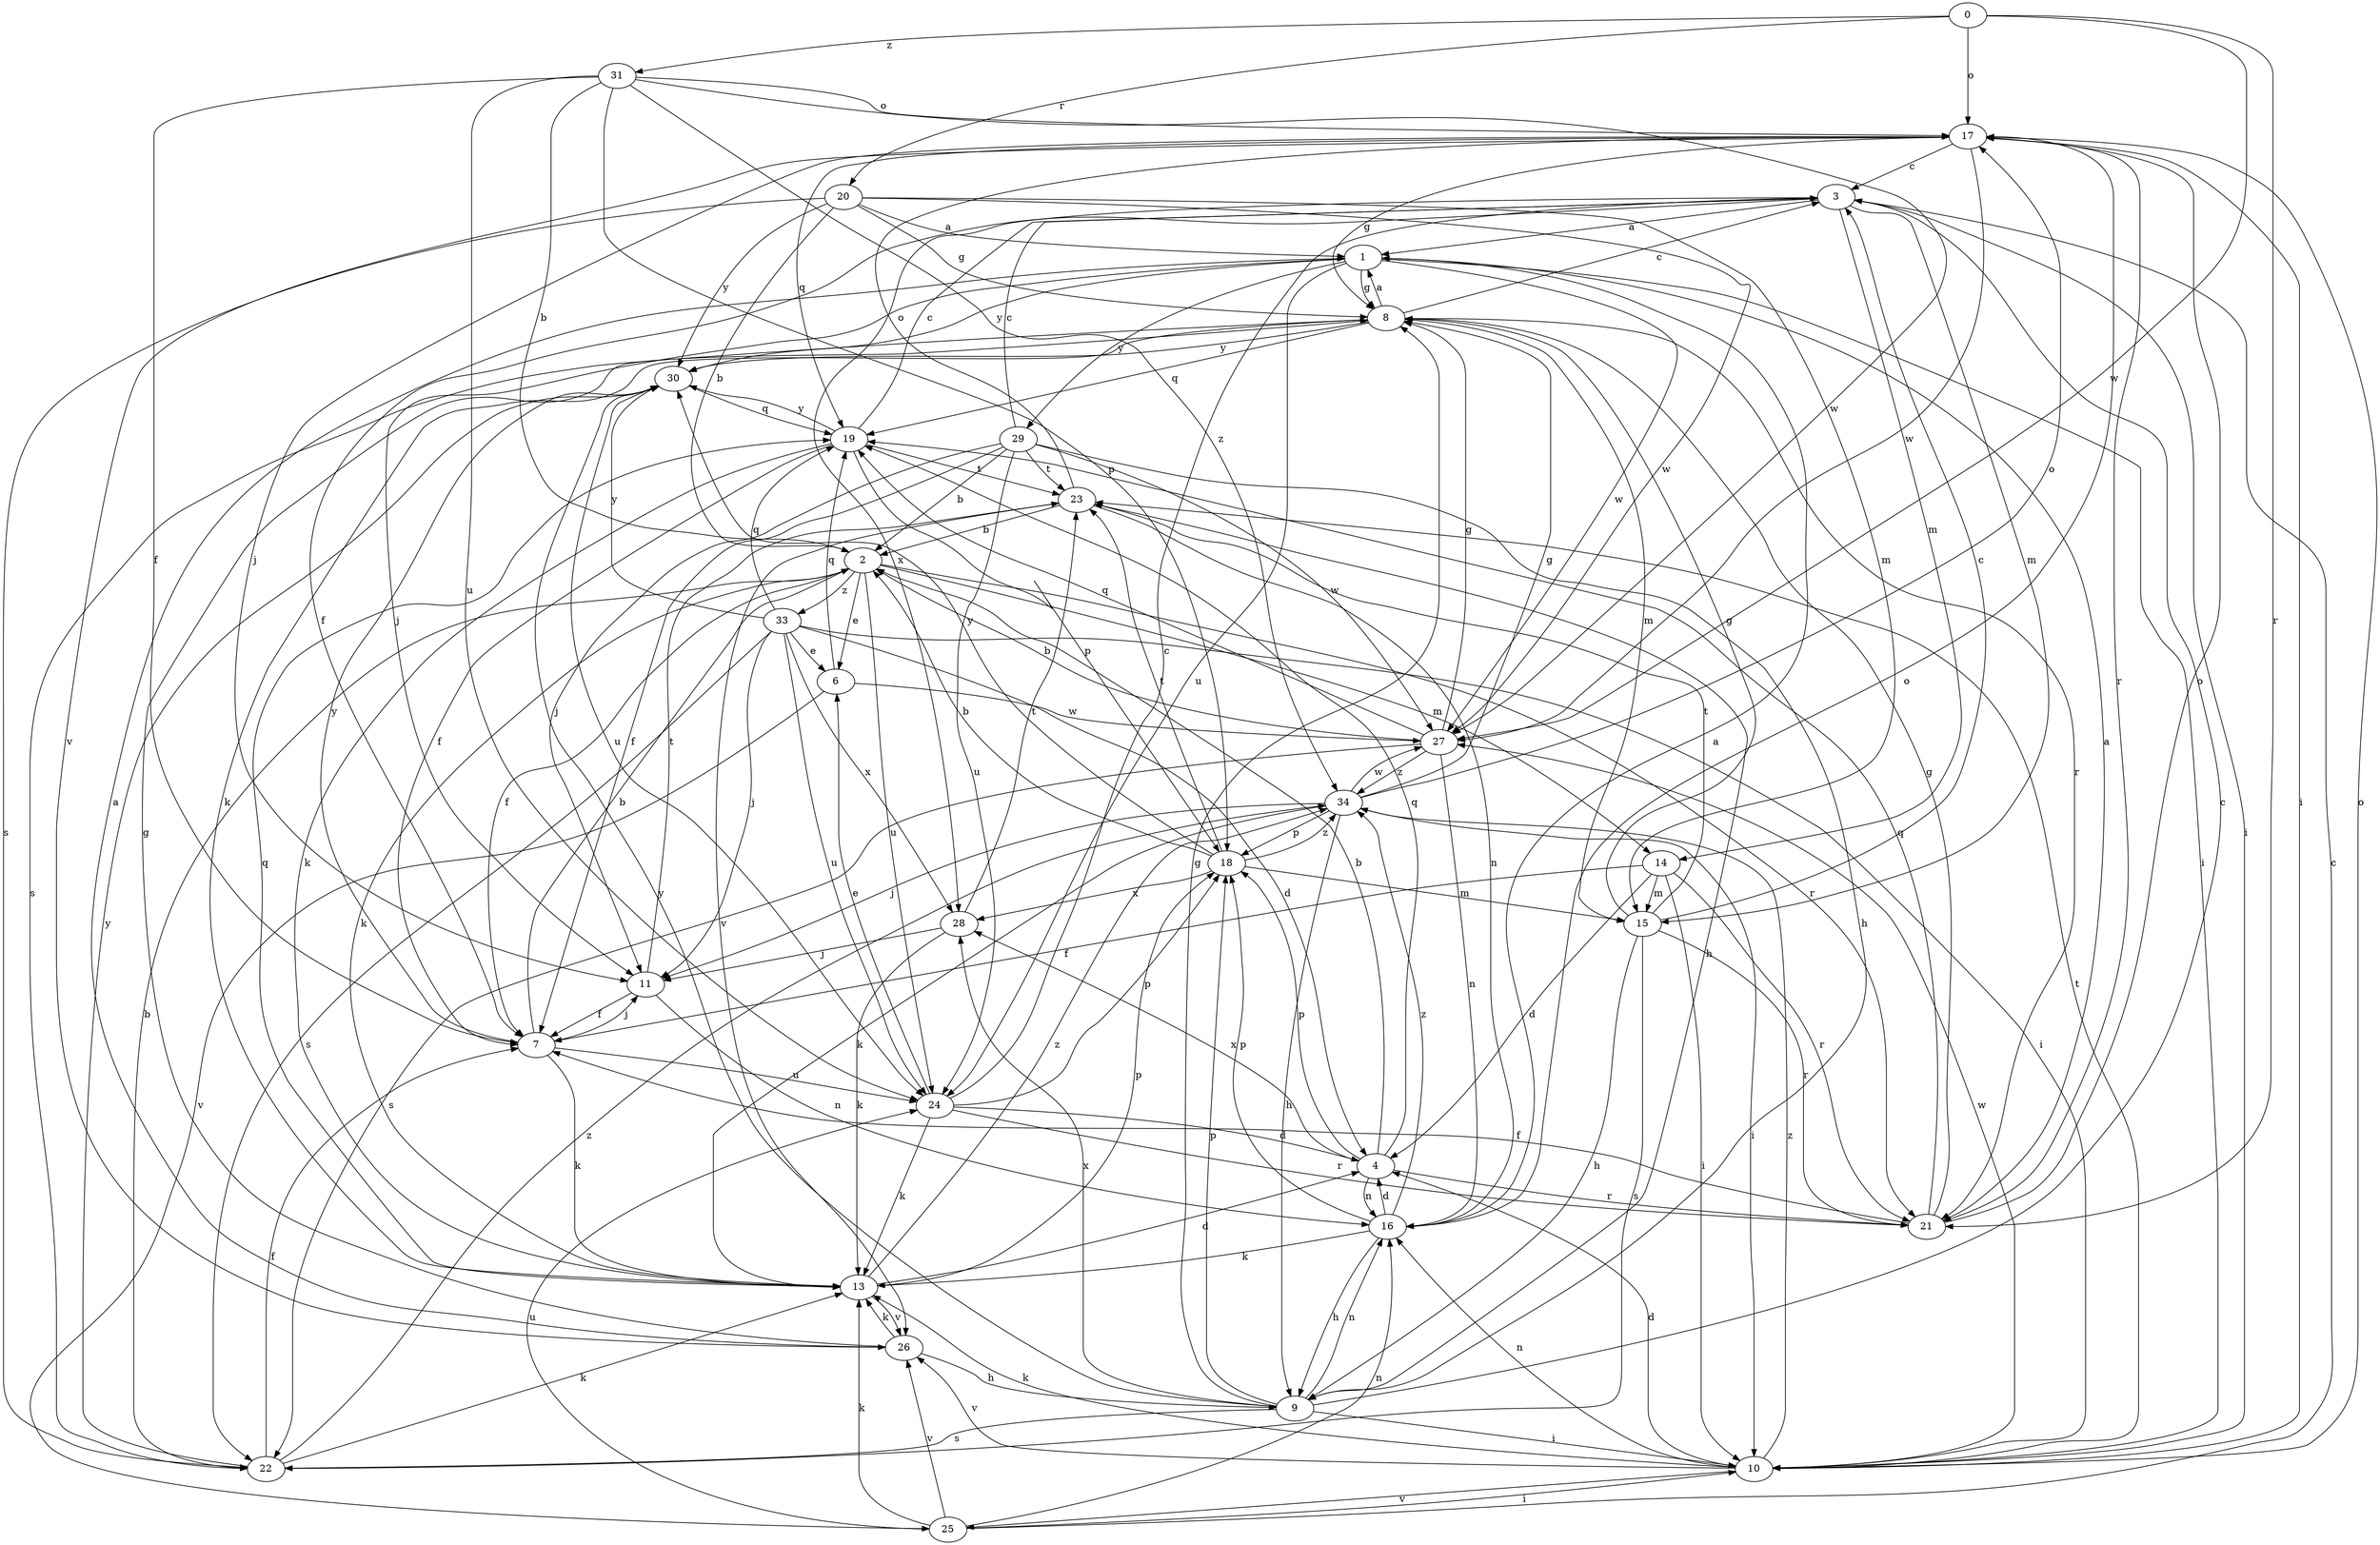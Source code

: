 strict digraph  {
0;
1;
2;
3;
4;
6;
7;
8;
9;
10;
11;
13;
14;
15;
16;
17;
18;
19;
20;
21;
22;
23;
24;
25;
26;
27;
28;
29;
30;
31;
33;
34;
0 -> 17  [label=o];
0 -> 20  [label=r];
0 -> 21  [label=r];
0 -> 27  [label=w];
0 -> 31  [label=z];
1 -> 8  [label=g];
1 -> 10  [label=i];
1 -> 11  [label=j];
1 -> 24  [label=u];
1 -> 27  [label=w];
1 -> 29  [label=y];
1 -> 30  [label=y];
2 -> 6  [label=e];
2 -> 7  [label=f];
2 -> 13  [label=k];
2 -> 14  [label=m];
2 -> 21  [label=r];
2 -> 24  [label=u];
2 -> 33  [label=z];
3 -> 1  [label=a];
3 -> 7  [label=f];
3 -> 10  [label=i];
3 -> 14  [label=m];
3 -> 15  [label=m];
3 -> 28  [label=x];
4 -> 2  [label=b];
4 -> 16  [label=n];
4 -> 18  [label=p];
4 -> 19  [label=q];
4 -> 21  [label=r];
4 -> 28  [label=x];
6 -> 19  [label=q];
6 -> 25  [label=v];
6 -> 27  [label=w];
7 -> 2  [label=b];
7 -> 11  [label=j];
7 -> 13  [label=k];
7 -> 24  [label=u];
7 -> 30  [label=y];
8 -> 1  [label=a];
8 -> 3  [label=c];
8 -> 13  [label=k];
8 -> 15  [label=m];
8 -> 19  [label=q];
8 -> 21  [label=r];
8 -> 22  [label=s];
8 -> 30  [label=y];
9 -> 3  [label=c];
9 -> 8  [label=g];
9 -> 10  [label=i];
9 -> 16  [label=n];
9 -> 18  [label=p];
9 -> 22  [label=s];
9 -> 28  [label=x];
9 -> 30  [label=y];
10 -> 4  [label=d];
10 -> 13  [label=k];
10 -> 16  [label=n];
10 -> 17  [label=o];
10 -> 23  [label=t];
10 -> 25  [label=v];
10 -> 26  [label=v];
10 -> 27  [label=w];
10 -> 34  [label=z];
11 -> 7  [label=f];
11 -> 16  [label=n];
11 -> 23  [label=t];
13 -> 4  [label=d];
13 -> 18  [label=p];
13 -> 19  [label=q];
13 -> 26  [label=v];
13 -> 34  [label=z];
14 -> 4  [label=d];
14 -> 7  [label=f];
14 -> 10  [label=i];
14 -> 15  [label=m];
14 -> 21  [label=r];
15 -> 3  [label=c];
15 -> 8  [label=g];
15 -> 9  [label=h];
15 -> 21  [label=r];
15 -> 22  [label=s];
15 -> 23  [label=t];
16 -> 1  [label=a];
16 -> 4  [label=d];
16 -> 9  [label=h];
16 -> 13  [label=k];
16 -> 17  [label=o];
16 -> 18  [label=p];
16 -> 34  [label=z];
17 -> 3  [label=c];
17 -> 8  [label=g];
17 -> 10  [label=i];
17 -> 11  [label=j];
17 -> 19  [label=q];
17 -> 21  [label=r];
17 -> 26  [label=v];
17 -> 27  [label=w];
18 -> 2  [label=b];
18 -> 15  [label=m];
18 -> 23  [label=t];
18 -> 28  [label=x];
18 -> 30  [label=y];
18 -> 34  [label=z];
19 -> 3  [label=c];
19 -> 7  [label=f];
19 -> 13  [label=k];
19 -> 18  [label=p];
19 -> 23  [label=t];
19 -> 30  [label=y];
20 -> 1  [label=a];
20 -> 2  [label=b];
20 -> 8  [label=g];
20 -> 15  [label=m];
20 -> 22  [label=s];
20 -> 27  [label=w];
20 -> 30  [label=y];
21 -> 1  [label=a];
21 -> 7  [label=f];
21 -> 8  [label=g];
21 -> 17  [label=o];
21 -> 19  [label=q];
22 -> 2  [label=b];
22 -> 7  [label=f];
22 -> 13  [label=k];
22 -> 30  [label=y];
22 -> 34  [label=z];
23 -> 2  [label=b];
23 -> 9  [label=h];
23 -> 16  [label=n];
23 -> 17  [label=o];
23 -> 26  [label=v];
24 -> 3  [label=c];
24 -> 4  [label=d];
24 -> 6  [label=e];
24 -> 13  [label=k];
24 -> 18  [label=p];
24 -> 21  [label=r];
25 -> 3  [label=c];
25 -> 10  [label=i];
25 -> 13  [label=k];
25 -> 16  [label=n];
25 -> 24  [label=u];
25 -> 26  [label=v];
26 -> 1  [label=a];
26 -> 8  [label=g];
26 -> 9  [label=h];
26 -> 13  [label=k];
27 -> 2  [label=b];
27 -> 8  [label=g];
27 -> 16  [label=n];
27 -> 19  [label=q];
27 -> 22  [label=s];
27 -> 34  [label=z];
28 -> 11  [label=j];
28 -> 13  [label=k];
28 -> 23  [label=t];
29 -> 2  [label=b];
29 -> 3  [label=c];
29 -> 7  [label=f];
29 -> 9  [label=h];
29 -> 11  [label=j];
29 -> 23  [label=t];
29 -> 24  [label=u];
29 -> 27  [label=w];
30 -> 19  [label=q];
30 -> 24  [label=u];
31 -> 2  [label=b];
31 -> 7  [label=f];
31 -> 17  [label=o];
31 -> 18  [label=p];
31 -> 24  [label=u];
31 -> 27  [label=w];
31 -> 34  [label=z];
33 -> 4  [label=d];
33 -> 6  [label=e];
33 -> 10  [label=i];
33 -> 11  [label=j];
33 -> 19  [label=q];
33 -> 22  [label=s];
33 -> 24  [label=u];
33 -> 28  [label=x];
33 -> 30  [label=y];
34 -> 8  [label=g];
34 -> 9  [label=h];
34 -> 10  [label=i];
34 -> 11  [label=j];
34 -> 13  [label=k];
34 -> 17  [label=o];
34 -> 18  [label=p];
34 -> 27  [label=w];
}
